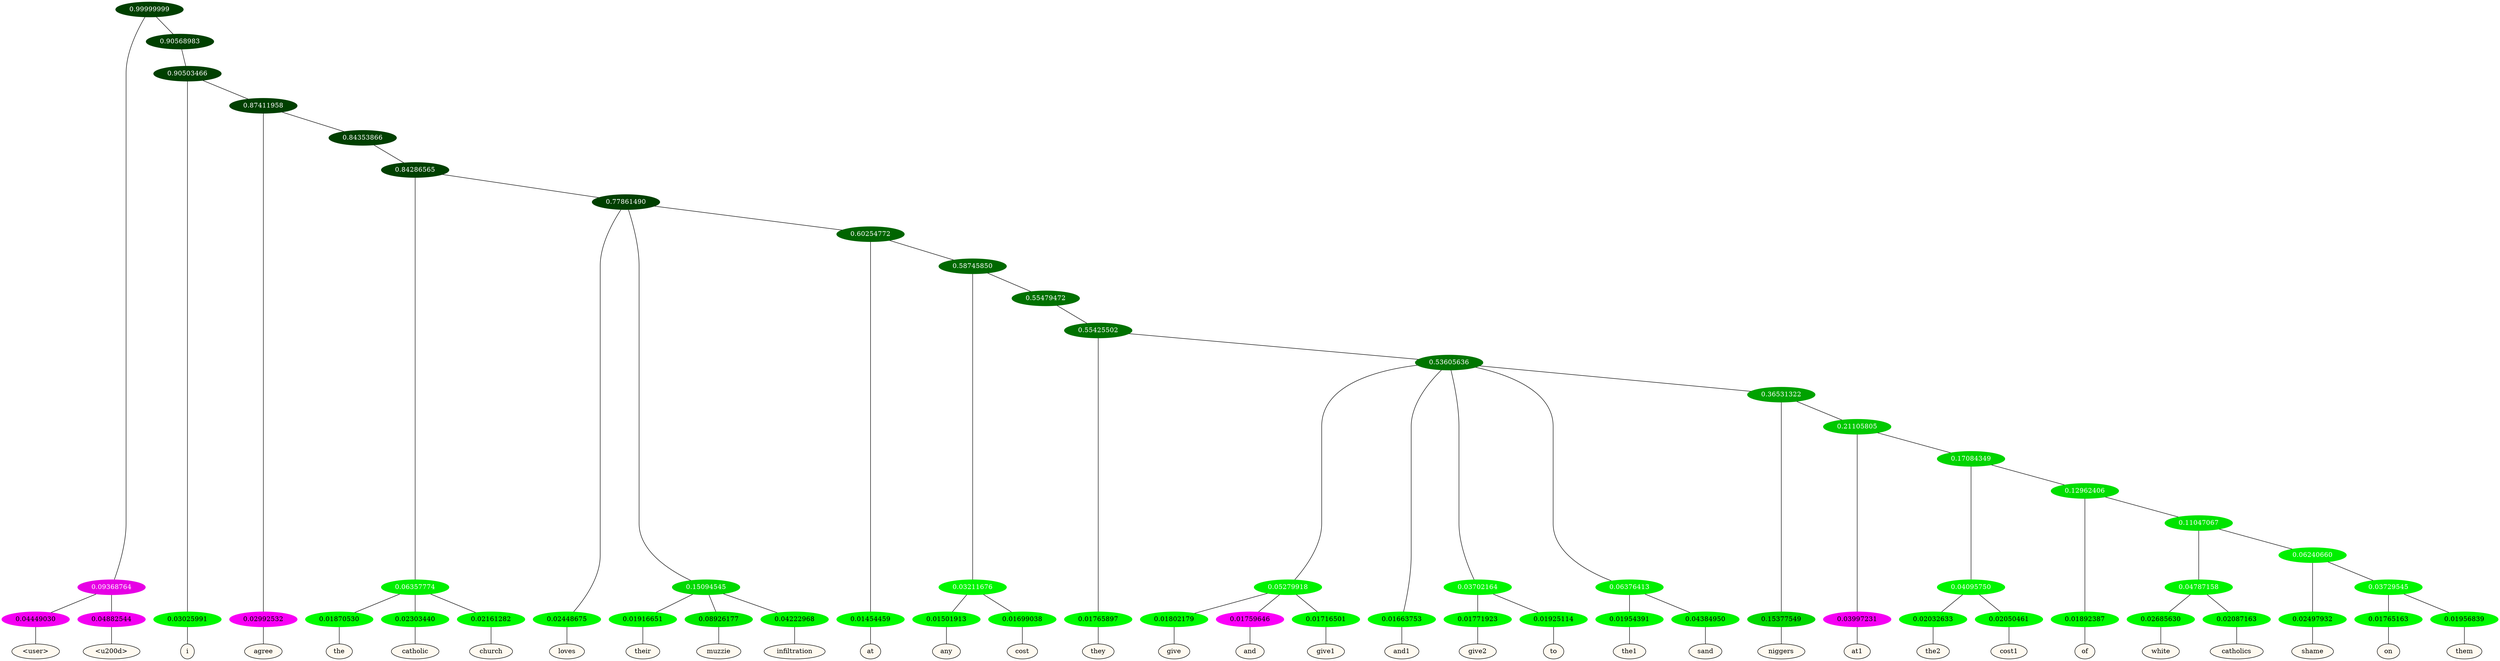 graph {
	node [format=png height=0.15 nodesep=0.001 ordering=out overlap=prism overlap_scaling=0.01 ranksep=0.001 ratio=0.2 style=filled width=0.15]
	{
		rank=same
		a_w_3 [label="\<user\>" color=black fillcolor=floralwhite style="filled,solid"]
		a_w_4 [label="\<u200d\>" color=black fillcolor=floralwhite style="filled,solid"]
		a_w_6 [label=i color=black fillcolor=floralwhite style="filled,solid"]
		a_w_8 [label=agree color=black fillcolor=floralwhite style="filled,solid"]
		a_w_13 [label=the color=black fillcolor=floralwhite style="filled,solid"]
		a_w_14 [label=catholic color=black fillcolor=floralwhite style="filled,solid"]
		a_w_15 [label=church color=black fillcolor=floralwhite style="filled,solid"]
		a_w_16 [label=loves color=black fillcolor=floralwhite style="filled,solid"]
		a_w_19 [label=their color=black fillcolor=floralwhite style="filled,solid"]
		a_w_20 [label=muzzie color=black fillcolor=floralwhite style="filled,solid"]
		a_w_21 [label=infiltration color=black fillcolor=floralwhite style="filled,solid"]
		a_w_22 [label=at color=black fillcolor=floralwhite style="filled,solid"]
		a_w_26 [label=any color=black fillcolor=floralwhite style="filled,solid"]
		a_w_27 [label=cost color=black fillcolor=floralwhite style="filled,solid"]
		a_w_29 [label=they color=black fillcolor=floralwhite style="filled,solid"]
		a_w_36 [label=give color=black fillcolor=floralwhite style="filled,solid"]
		a_w_37 [label=and color=black fillcolor=floralwhite style="filled,solid"]
		a_w_38 [label=give1 color=black fillcolor=floralwhite style="filled,solid"]
		a_w_32 [label=and1 color=black fillcolor=floralwhite style="filled,solid"]
		a_w_39 [label=give2 color=black fillcolor=floralwhite style="filled,solid"]
		a_w_40 [label=to color=black fillcolor=floralwhite style="filled,solid"]
		a_w_41 [label=the1 color=black fillcolor=floralwhite style="filled,solid"]
		a_w_42 [label=sand color=black fillcolor=floralwhite style="filled,solid"]
		a_w_43 [label=niggers color=black fillcolor=floralwhite style="filled,solid"]
		a_w_45 [label=at1 color=black fillcolor=floralwhite style="filled,solid"]
		a_w_49 [label=the2 color=black fillcolor=floralwhite style="filled,solid"]
		a_w_50 [label=cost1 color=black fillcolor=floralwhite style="filled,solid"]
		a_w_51 [label=of color=black fillcolor=floralwhite style="filled,solid"]
		a_w_55 [label=white color=black fillcolor=floralwhite style="filled,solid"]
		a_w_56 [label=catholics color=black fillcolor=floralwhite style="filled,solid"]
		a_w_57 [label=shame color=black fillcolor=floralwhite style="filled,solid"]
		a_w_59 [label=on color=black fillcolor=floralwhite style="filled,solid"]
		a_w_60 [label=them color=black fillcolor=floralwhite style="filled,solid"]
	}
	a_n_3 -- a_w_3
	a_n_4 -- a_w_4
	a_n_6 -- a_w_6
	a_n_8 -- a_w_8
	a_n_13 -- a_w_13
	a_n_14 -- a_w_14
	a_n_15 -- a_w_15
	a_n_16 -- a_w_16
	a_n_19 -- a_w_19
	a_n_20 -- a_w_20
	a_n_21 -- a_w_21
	a_n_22 -- a_w_22
	a_n_26 -- a_w_26
	a_n_27 -- a_w_27
	a_n_29 -- a_w_29
	a_n_36 -- a_w_36
	a_n_37 -- a_w_37
	a_n_38 -- a_w_38
	a_n_32 -- a_w_32
	a_n_39 -- a_w_39
	a_n_40 -- a_w_40
	a_n_41 -- a_w_41
	a_n_42 -- a_w_42
	a_n_43 -- a_w_43
	a_n_45 -- a_w_45
	a_n_49 -- a_w_49
	a_n_50 -- a_w_50
	a_n_51 -- a_w_51
	a_n_55 -- a_w_55
	a_n_56 -- a_w_56
	a_n_57 -- a_w_57
	a_n_59 -- a_w_59
	a_n_60 -- a_w_60
	{
		rank=same
		a_n_3 [label=0.04449030 color="0.835 1.000 0.956" fontcolor=black]
		a_n_4 [label=0.04882544 color="0.835 1.000 0.951" fontcolor=black]
		a_n_6 [label=0.03025991 color="0.334 1.000 0.970" fontcolor=black]
		a_n_8 [label=0.02992532 color="0.835 1.000 0.970" fontcolor=black]
		a_n_13 [label=0.01870530 color="0.334 1.000 0.981" fontcolor=black]
		a_n_14 [label=0.02303440 color="0.334 1.000 0.977" fontcolor=black]
		a_n_15 [label=0.02161282 color="0.334 1.000 0.978" fontcolor=black]
		a_n_16 [label=0.02448675 color="0.334 1.000 0.976" fontcolor=black]
		a_n_19 [label=0.01916651 color="0.334 1.000 0.981" fontcolor=black]
		a_n_20 [label=0.08926177 color="0.334 1.000 0.911" fontcolor=black]
		a_n_21 [label=0.04222968 color="0.334 1.000 0.958" fontcolor=black]
		a_n_22 [label=0.01454459 color="0.334 1.000 0.985" fontcolor=black]
		a_n_26 [label=0.01501913 color="0.334 1.000 0.985" fontcolor=black]
		a_n_27 [label=0.01699038 color="0.334 1.000 0.983" fontcolor=black]
		a_n_29 [label=0.01765897 color="0.334 1.000 0.982" fontcolor=black]
		a_n_36 [label=0.01802179 color="0.334 1.000 0.982" fontcolor=black]
		a_n_37 [label=0.01759646 color="0.835 1.000 0.982" fontcolor=black]
		a_n_38 [label=0.01716501 color="0.334 1.000 0.983" fontcolor=black]
		a_n_32 [label=0.01663753 color="0.334 1.000 0.983" fontcolor=black]
		a_n_39 [label=0.01771923 color="0.334 1.000 0.982" fontcolor=black]
		a_n_40 [label=0.01925114 color="0.334 1.000 0.981" fontcolor=black]
		a_n_41 [label=0.01954391 color="0.334 1.000 0.980" fontcolor=black]
		a_n_42 [label=0.04384950 color="0.334 1.000 0.956" fontcolor=black]
		a_n_43 [label=0.15377549 color="0.334 1.000 0.846" fontcolor=black]
		a_n_45 [label=0.03997231 color="0.835 1.000 0.960" fontcolor=black]
		a_n_49 [label=0.02032633 color="0.334 1.000 0.980" fontcolor=black]
		a_n_50 [label=0.02050461 color="0.334 1.000 0.979" fontcolor=black]
		a_n_51 [label=0.01892387 color="0.334 1.000 0.981" fontcolor=black]
		a_n_55 [label=0.02685630 color="0.334 1.000 0.973" fontcolor=black]
		a_n_56 [label=0.02087163 color="0.334 1.000 0.979" fontcolor=black]
		a_n_57 [label=0.02497932 color="0.334 1.000 0.975" fontcolor=black]
		a_n_59 [label=0.01765163 color="0.334 1.000 0.982" fontcolor=black]
		a_n_60 [label=0.01956839 color="0.334 1.000 0.980" fontcolor=black]
	}
	a_n_0 [label=0.99999999 color="0.334 1.000 0.250" fontcolor=grey99]
	a_n_1 [label=0.09368764 color="0.835 1.000 0.906" fontcolor=grey99]
	a_n_0 -- a_n_1
	a_n_2 [label=0.90568983 color="0.334 1.000 0.250" fontcolor=grey99]
	a_n_0 -- a_n_2
	a_n_1 -- a_n_3
	a_n_1 -- a_n_4
	a_n_5 [label=0.90503466 color="0.334 1.000 0.250" fontcolor=grey99]
	a_n_2 -- a_n_5
	a_n_5 -- a_n_6
	a_n_7 [label=0.87411958 color="0.334 1.000 0.250" fontcolor=grey99]
	a_n_5 -- a_n_7
	a_n_7 -- a_n_8
	a_n_9 [label=0.84353866 color="0.334 1.000 0.250" fontcolor=grey99]
	a_n_7 -- a_n_9
	a_n_10 [label=0.84286565 color="0.334 1.000 0.250" fontcolor=grey99]
	a_n_9 -- a_n_10
	a_n_11 [label=0.06357774 color="0.334 1.000 0.936" fontcolor=grey99]
	a_n_10 -- a_n_11
	a_n_12 [label=0.77861490 color="0.334 1.000 0.250" fontcolor=grey99]
	a_n_10 -- a_n_12
	a_n_11 -- a_n_13
	a_n_11 -- a_n_14
	a_n_11 -- a_n_15
	a_n_12 -- a_n_16
	a_n_17 [label=0.15094545 color="0.334 1.000 0.849" fontcolor=grey99]
	a_n_12 -- a_n_17
	a_n_18 [label=0.60254772 color="0.334 1.000 0.397" fontcolor=grey99]
	a_n_12 -- a_n_18
	a_n_17 -- a_n_19
	a_n_17 -- a_n_20
	a_n_17 -- a_n_21
	a_n_18 -- a_n_22
	a_n_23 [label=0.58745850 color="0.334 1.000 0.413" fontcolor=grey99]
	a_n_18 -- a_n_23
	a_n_24 [label=0.03211676 color="0.334 1.000 0.968" fontcolor=grey99]
	a_n_23 -- a_n_24
	a_n_25 [label=0.55479472 color="0.334 1.000 0.445" fontcolor=grey99]
	a_n_23 -- a_n_25
	a_n_24 -- a_n_26
	a_n_24 -- a_n_27
	a_n_28 [label=0.55425502 color="0.334 1.000 0.446" fontcolor=grey99]
	a_n_25 -- a_n_28
	a_n_28 -- a_n_29
	a_n_30 [label=0.53605636 color="0.334 1.000 0.464" fontcolor=grey99]
	a_n_28 -- a_n_30
	a_n_31 [label=0.05279918 color="0.334 1.000 0.947" fontcolor=grey99]
	a_n_30 -- a_n_31
	a_n_30 -- a_n_32
	a_n_33 [label=0.03702164 color="0.334 1.000 0.963" fontcolor=grey99]
	a_n_30 -- a_n_33
	a_n_34 [label=0.06376413 color="0.334 1.000 0.936" fontcolor=grey99]
	a_n_30 -- a_n_34
	a_n_35 [label=0.36531322 color="0.334 1.000 0.635" fontcolor=grey99]
	a_n_30 -- a_n_35
	a_n_31 -- a_n_36
	a_n_31 -- a_n_37
	a_n_31 -- a_n_38
	a_n_33 -- a_n_39
	a_n_33 -- a_n_40
	a_n_34 -- a_n_41
	a_n_34 -- a_n_42
	a_n_35 -- a_n_43
	a_n_44 [label=0.21105805 color="0.334 1.000 0.789" fontcolor=grey99]
	a_n_35 -- a_n_44
	a_n_44 -- a_n_45
	a_n_46 [label=0.17084349 color="0.334 1.000 0.829" fontcolor=grey99]
	a_n_44 -- a_n_46
	a_n_47 [label=0.04095750 color="0.334 1.000 0.959" fontcolor=grey99]
	a_n_46 -- a_n_47
	a_n_48 [label=0.12962406 color="0.334 1.000 0.870" fontcolor=grey99]
	a_n_46 -- a_n_48
	a_n_47 -- a_n_49
	a_n_47 -- a_n_50
	a_n_48 -- a_n_51
	a_n_52 [label=0.11047067 color="0.334 1.000 0.890" fontcolor=grey99]
	a_n_48 -- a_n_52
	a_n_53 [label=0.04787158 color="0.334 1.000 0.952" fontcolor=grey99]
	a_n_52 -- a_n_53
	a_n_54 [label=0.06240660 color="0.334 1.000 0.938" fontcolor=grey99]
	a_n_52 -- a_n_54
	a_n_53 -- a_n_55
	a_n_53 -- a_n_56
	a_n_54 -- a_n_57
	a_n_58 [label=0.03729545 color="0.334 1.000 0.963" fontcolor=grey99]
	a_n_54 -- a_n_58
	a_n_58 -- a_n_59
	a_n_58 -- a_n_60
}
